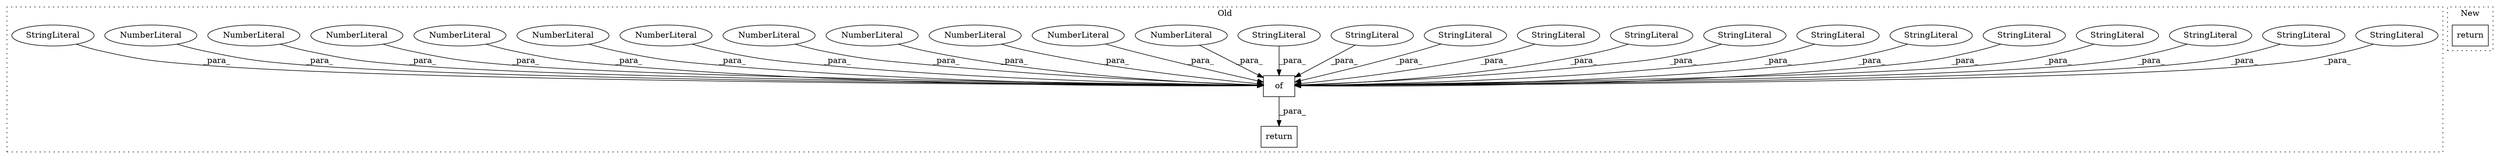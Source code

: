 digraph G {
subgraph cluster0 {
1 [label="of" a="32" s="1411,1673" l="3,1" shape="box"];
3 [label="return" a="41" s="1400" l="7" shape="box"];
4 [label="StringLiteral" a="45" s="1544" l="7" shape="ellipse"];
5 [label="StringLiteral" a="45" s="1611" l="13" shape="ellipse"];
6 [label="StringLiteral" a="45" s="1432" l="11" shape="ellipse"];
7 [label="StringLiteral" a="45" s="1569" l="13" shape="ellipse"];
8 [label="StringLiteral" a="45" s="1423" l="6" shape="ellipse"];
9 [label="StringLiteral" a="45" s="1488" l="9" shape="ellipse"];
10 [label="StringLiteral" a="45" s="1585" l="13" shape="ellipse"];
11 [label="StringLiteral" a="45" s="1446" l="8" shape="ellipse"];
12 [label="StringLiteral" a="45" s="1653" l="8" shape="ellipse"];
13 [label="StringLiteral" a="45" s="1473" l="12" shape="ellipse"];
14 [label="StringLiteral" a="45" s="1414" l="6" shape="ellipse"];
15 [label="StringLiteral" a="45" s="1664" l="7" shape="ellipse"];
16 [label="StringLiteral" a="45" s="1516" l="12" shape="ellipse"];
17 [label="NumberLiteral" a="34" s="1529" l="1" shape="ellipse"];
18 [label="NumberLiteral" a="34" s="1552" l="1" shape="ellipse"];
19 [label="NumberLiteral" a="34" s="1498" l="1" shape="ellipse"];
20 [label="NumberLiteral" a="34" s="1599" l="1" shape="ellipse"];
21 [label="NumberLiteral" a="34" s="1567" l="1" shape="ellipse"];
22 [label="NumberLiteral" a="34" s="1583" l="1" shape="ellipse"];
23 [label="NumberLiteral" a="34" s="1642" l="1" shape="ellipse"];
24 [label="NumberLiteral" a="34" s="1486" l="1" shape="ellipse"];
25 [label="NumberLiteral" a="34" s="1625" l="1" shape="ellipse"];
26 [label="NumberLiteral" a="34" s="1542" l="1" shape="ellipse"];
27 [label="NumberLiteral" a="34" s="1430" l="1" shape="ellipse"];
28 [label="StringLiteral" a="45" s="1601" l="7" shape="ellipse"];
label = "Old";
style="dotted";
}
subgraph cluster1 {
2 [label="return" a="41" s="2161" l="7" shape="box"];
label = "New";
style="dotted";
}
1 -> 3 [label="_para_"];
4 -> 1 [label="_para_"];
5 -> 1 [label="_para_"];
6 -> 1 [label="_para_"];
7 -> 1 [label="_para_"];
8 -> 1 [label="_para_"];
9 -> 1 [label="_para_"];
10 -> 1 [label="_para_"];
11 -> 1 [label="_para_"];
12 -> 1 [label="_para_"];
13 -> 1 [label="_para_"];
14 -> 1 [label="_para_"];
15 -> 1 [label="_para_"];
16 -> 1 [label="_para_"];
17 -> 1 [label="_para_"];
18 -> 1 [label="_para_"];
19 -> 1 [label="_para_"];
20 -> 1 [label="_para_"];
21 -> 1 [label="_para_"];
22 -> 1 [label="_para_"];
23 -> 1 [label="_para_"];
24 -> 1 [label="_para_"];
25 -> 1 [label="_para_"];
26 -> 1 [label="_para_"];
27 -> 1 [label="_para_"];
28 -> 1 [label="_para_"];
}